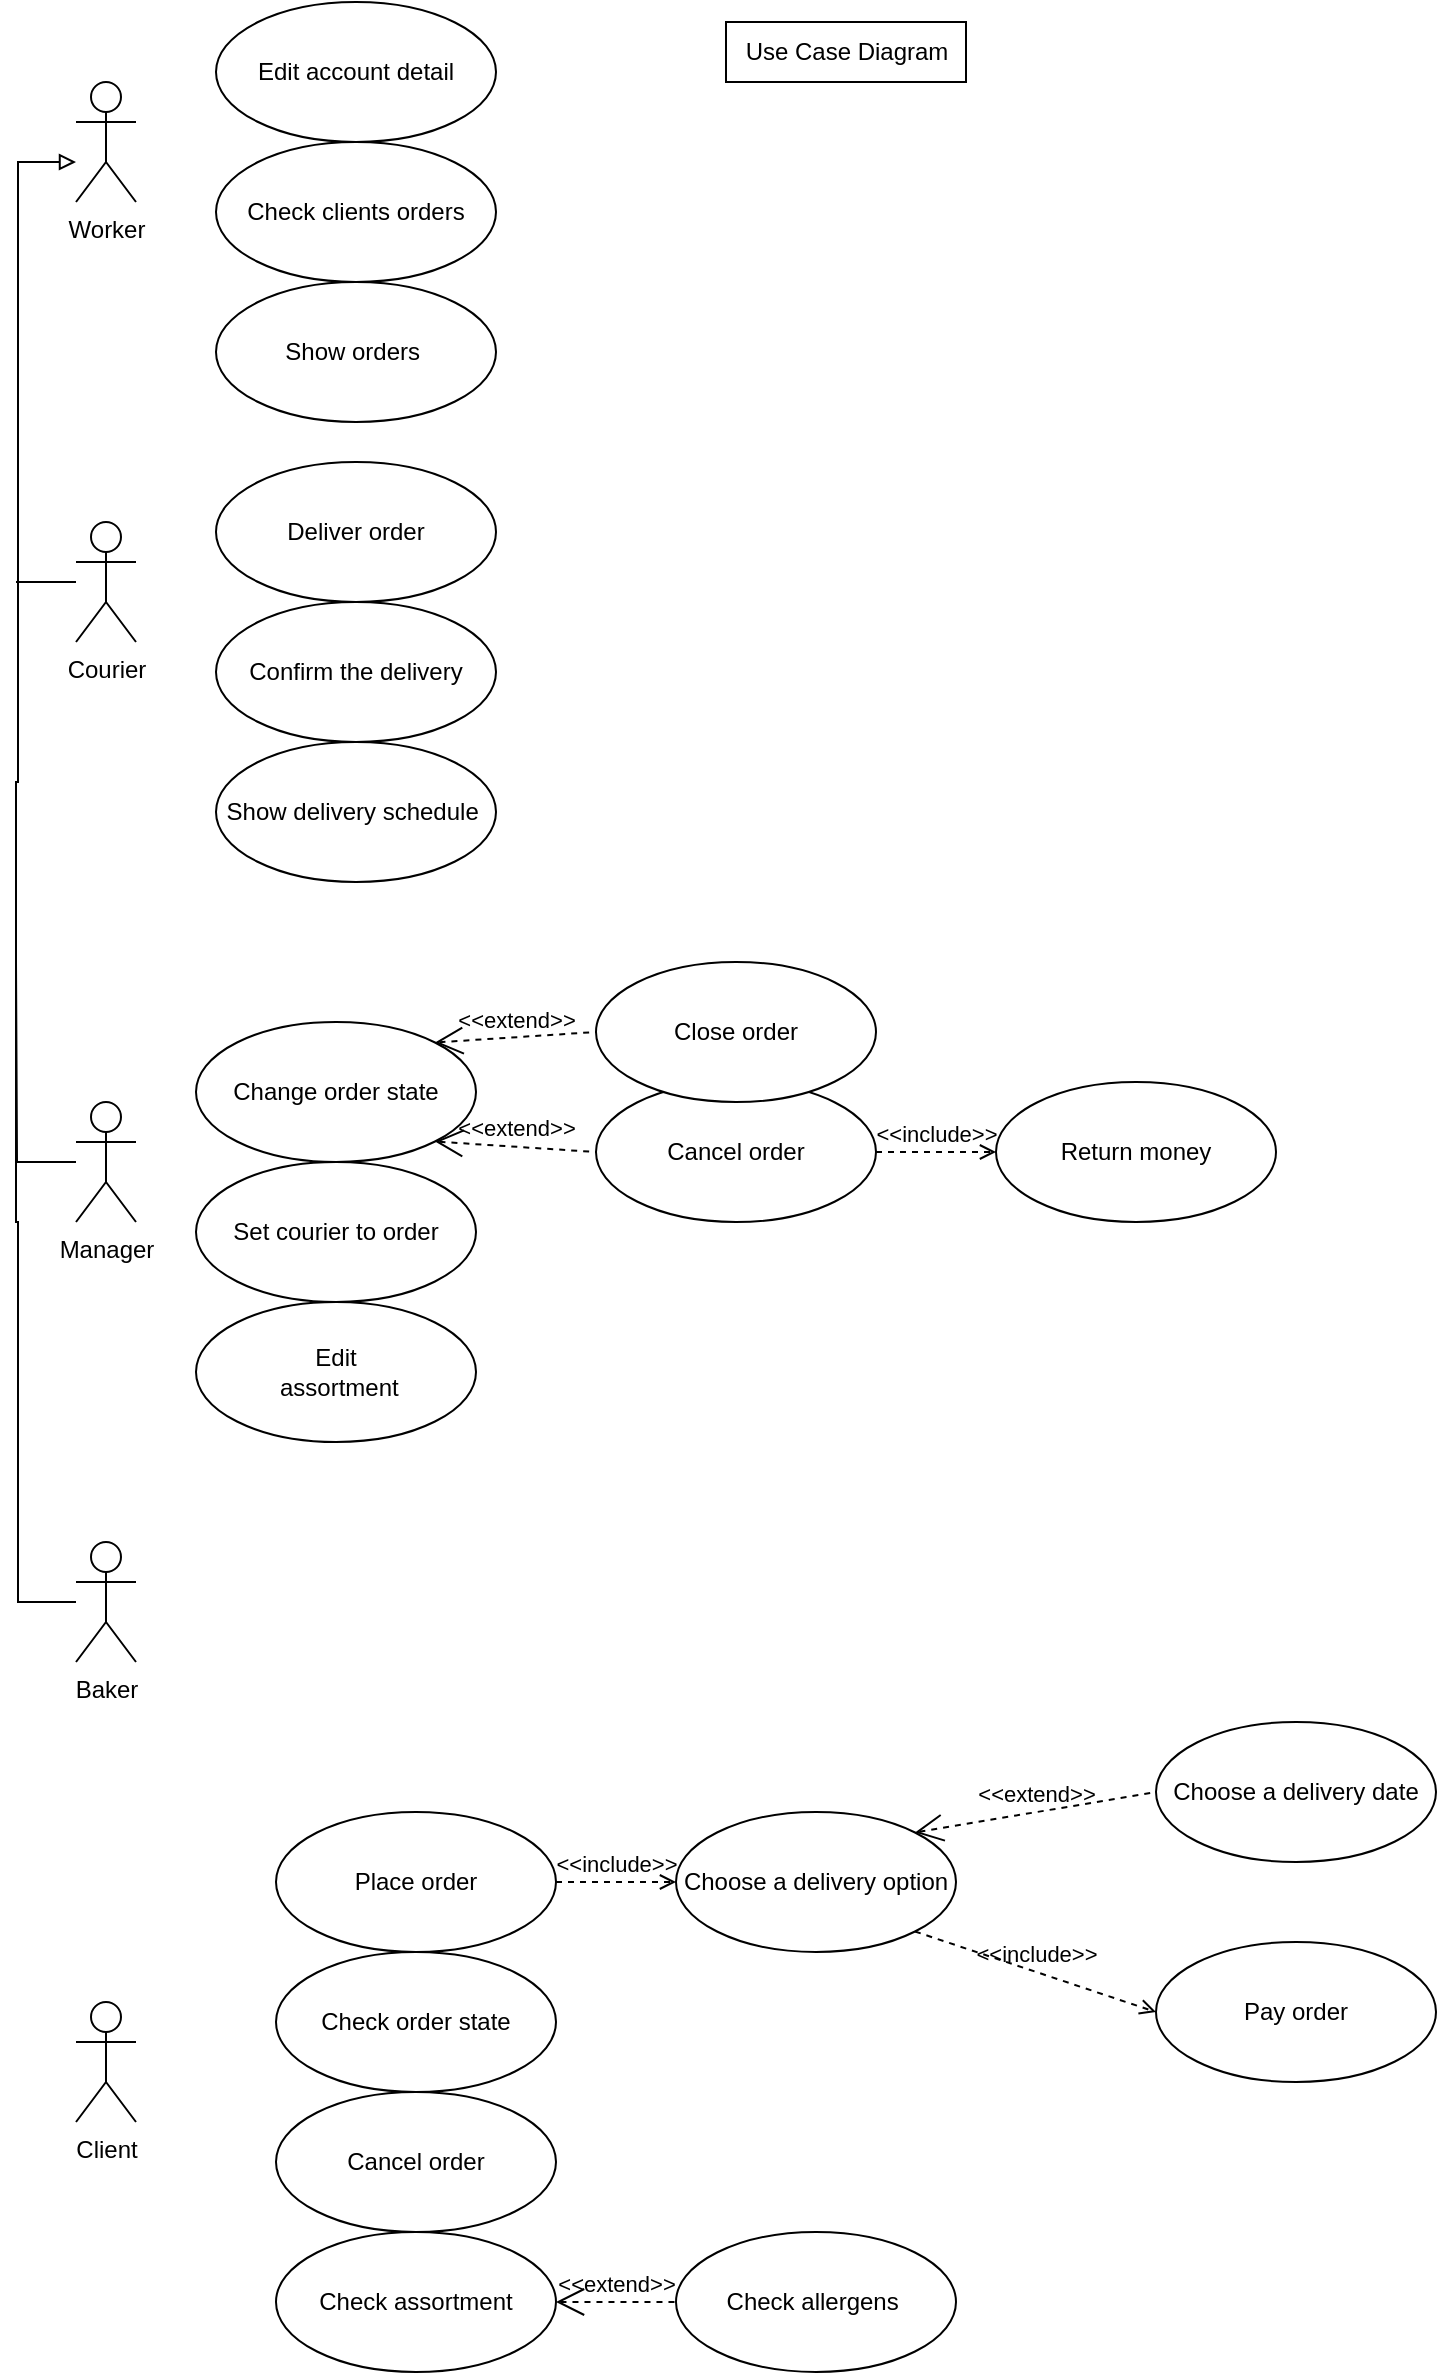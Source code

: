 <mxfile version="23.1.2" type="github">
  <diagram name="Page-1" id="j9qC79bx8wqFnW0S5RmF">
    <mxGraphModel dx="763" dy="512" grid="1" gridSize="10" guides="1" tooltips="1" connect="1" arrows="1" fold="1" page="1" pageScale="1" pageWidth="850" pageHeight="1100" math="0" shadow="0">
      <root>
        <mxCell id="0" />
        <mxCell id="1" parent="0" />
        <mxCell id="I9kpLu-LO9SQn9hKeoNu-8" style="edgeStyle=orthogonalEdgeStyle;rounded=0;orthogonalLoop=1;jettySize=auto;html=1;endArrow=none;endFill=0;" edge="1" parent="1" source="0cacYjYukHsMXe69OJWF-1">
          <mxGeometry relative="1" as="geometry">
            <mxPoint x="10" y="290" as="targetPoint" />
          </mxGeometry>
        </mxCell>
        <mxCell id="0cacYjYukHsMXe69OJWF-1" value="Сourier" style="shape=umlActor;verticalLabelPosition=bottom;verticalAlign=top;html=1;outlineConnect=0;" parent="1" vertex="1">
          <mxGeometry x="40" y="260" width="30" height="60" as="geometry" />
        </mxCell>
        <mxCell id="0cacYjYukHsMXe69OJWF-2" value="Use Case Diagram" style="text;html=1;align=center;verticalAlign=middle;resizable=0;points=[];autosize=1;fillColor=none;strokeColor=default;" parent="1" vertex="1">
          <mxGeometry x="365" y="10" width="120" height="30" as="geometry" />
        </mxCell>
        <mxCell id="I9kpLu-LO9SQn9hKeoNu-9" style="edgeStyle=orthogonalEdgeStyle;rounded=0;orthogonalLoop=1;jettySize=auto;html=1;endArrow=none;endFill=0;" edge="1" parent="1" source="8N6oZQhw8tRqxdIhCWBr-1">
          <mxGeometry relative="1" as="geometry">
            <mxPoint x="10" y="480" as="targetPoint" />
          </mxGeometry>
        </mxCell>
        <mxCell id="8N6oZQhw8tRqxdIhCWBr-1" value="Manager" style="shape=umlActor;verticalLabelPosition=bottom;verticalAlign=top;html=1;outlineConnect=0;" parent="1" vertex="1">
          <mxGeometry x="40" y="550" width="30" height="60" as="geometry" />
        </mxCell>
        <mxCell id="I9kpLu-LO9SQn9hKeoNu-3" style="edgeStyle=orthogonalEdgeStyle;rounded=0;orthogonalLoop=1;jettySize=auto;html=1;endArrow=block;endFill=0;" edge="1" parent="1" source="8N6oZQhw8tRqxdIhCWBr-3" target="8N6oZQhw8tRqxdIhCWBr-13">
          <mxGeometry relative="1" as="geometry">
            <mxPoint x="20" y="80" as="targetPoint" />
            <Array as="points">
              <mxPoint x="11" y="800" />
              <mxPoint x="11" y="610" />
              <mxPoint x="10" y="610" />
              <mxPoint x="10" y="390" />
              <mxPoint x="11" y="390" />
              <mxPoint x="11" y="80" />
            </Array>
          </mxGeometry>
        </mxCell>
        <mxCell id="8N6oZQhw8tRqxdIhCWBr-3" value="Baker" style="shape=umlActor;verticalLabelPosition=bottom;verticalAlign=top;html=1;outlineConnect=0;" parent="1" vertex="1">
          <mxGeometry x="40" y="770" width="30" height="60" as="geometry" />
        </mxCell>
        <mxCell id="8N6oZQhw8tRqxdIhCWBr-5" value="Client" style="shape=umlActor;verticalLabelPosition=bottom;verticalAlign=top;html=1;outlineConnect=0;" parent="1" vertex="1">
          <mxGeometry x="40" y="1000" width="30" height="60" as="geometry" />
        </mxCell>
        <mxCell id="8N6oZQhw8tRqxdIhCWBr-8" value="&amp;lt;&amp;lt;include&amp;gt;&amp;gt;" style="edgeStyle=none;html=1;endArrow=open;verticalAlign=bottom;dashed=1;labelBackgroundColor=none;rounded=0;exitX=1;exitY=0.5;exitDx=0;exitDy=0;" parent="1" source="8N6oZQhw8tRqxdIhCWBr-10" target="8N6oZQhw8tRqxdIhCWBr-9" edge="1">
          <mxGeometry width="160" relative="1" as="geometry">
            <mxPoint x="290" y="940" as="sourcePoint" />
            <mxPoint x="400" y="940" as="targetPoint" />
          </mxGeometry>
        </mxCell>
        <mxCell id="8N6oZQhw8tRqxdIhCWBr-9" value="Choose a delivery option" style="ellipse;whiteSpace=wrap;html=1;" parent="1" vertex="1">
          <mxGeometry x="340" y="905" width="140" height="70" as="geometry" />
        </mxCell>
        <mxCell id="8N6oZQhw8tRqxdIhCWBr-10" value="Place order" style="ellipse;whiteSpace=wrap;html=1;" parent="1" vertex="1">
          <mxGeometry x="140" y="905" width="140" height="70" as="geometry" />
        </mxCell>
        <mxCell id="8N6oZQhw8tRqxdIhCWBr-11" value="&amp;lt;&amp;lt;extend&amp;gt;&amp;gt;" style="edgeStyle=none;html=1;startArrow=open;endArrow=none;startSize=12;verticalAlign=bottom;dashed=1;labelBackgroundColor=none;rounded=0;exitX=1;exitY=0;exitDx=0;exitDy=0;entryX=0;entryY=0.5;entryDx=0;entryDy=0;" parent="1" source="8N6oZQhw8tRqxdIhCWBr-9" target="8N6oZQhw8tRqxdIhCWBr-12" edge="1">
          <mxGeometry width="160" relative="1" as="geometry">
            <mxPoint x="520" y="920" as="sourcePoint" />
            <mxPoint x="660" y="939.55" as="targetPoint" />
          </mxGeometry>
        </mxCell>
        <mxCell id="8N6oZQhw8tRqxdIhCWBr-12" value="Choose a delivery date" style="ellipse;whiteSpace=wrap;html=1;" parent="1" vertex="1">
          <mxGeometry x="580" y="860" width="140" height="70" as="geometry" />
        </mxCell>
        <mxCell id="8N6oZQhw8tRqxdIhCWBr-13" value="Worker&lt;br&gt;" style="shape=umlActor;verticalLabelPosition=bottom;verticalAlign=top;html=1;outlineConnect=0;strokeColor=default;" parent="1" vertex="1">
          <mxGeometry x="40" y="40" width="30" height="60" as="geometry" />
        </mxCell>
        <mxCell id="I9kpLu-LO9SQn9hKeoNu-10" value="Edit account detail" style="ellipse;whiteSpace=wrap;html=1;" vertex="1" parent="1">
          <mxGeometry x="110" width="140" height="70" as="geometry" />
        </mxCell>
        <mxCell id="I9kpLu-LO9SQn9hKeoNu-11" value="Cancel order" style="ellipse;whiteSpace=wrap;html=1;" vertex="1" parent="1">
          <mxGeometry x="300" y="540" width="140" height="70" as="geometry" />
        </mxCell>
        <mxCell id="I9kpLu-LO9SQn9hKeoNu-12" value="Pay order" style="ellipse;whiteSpace=wrap;html=1;" vertex="1" parent="1">
          <mxGeometry x="580" y="970" width="140" height="70" as="geometry" />
        </mxCell>
        <mxCell id="I9kpLu-LO9SQn9hKeoNu-13" value="&amp;lt;&amp;lt;include&amp;gt;&amp;gt;" style="edgeStyle=none;html=1;endArrow=open;verticalAlign=bottom;dashed=1;labelBackgroundColor=none;rounded=0;exitX=1;exitY=1;exitDx=0;exitDy=0;entryX=0;entryY=0.5;entryDx=0;entryDy=0;" edge="1" parent="1" source="8N6oZQhw8tRqxdIhCWBr-9" target="I9kpLu-LO9SQn9hKeoNu-12">
          <mxGeometry width="160" relative="1" as="geometry">
            <mxPoint x="440" y="970" as="sourcePoint" />
            <mxPoint x="600" y="970" as="targetPoint" />
          </mxGeometry>
        </mxCell>
        <mxCell id="I9kpLu-LO9SQn9hKeoNu-14" value="Check clients orders" style="ellipse;whiteSpace=wrap;html=1;" vertex="1" parent="1">
          <mxGeometry x="110" y="70" width="140" height="70" as="geometry" />
        </mxCell>
        <mxCell id="I9kpLu-LO9SQn9hKeoNu-15" value="Return money" style="ellipse;whiteSpace=wrap;html=1;" vertex="1" parent="1">
          <mxGeometry x="500" y="540" width="140" height="70" as="geometry" />
        </mxCell>
        <mxCell id="I9kpLu-LO9SQn9hKeoNu-16" value="&amp;lt;&amp;lt;include&amp;gt;&amp;gt;" style="edgeStyle=none;html=1;endArrow=open;verticalAlign=bottom;dashed=1;labelBackgroundColor=none;rounded=0;exitX=1;exitY=0.5;exitDx=0;exitDy=0;entryX=0;entryY=0.5;entryDx=0;entryDy=0;" edge="1" parent="1" source="I9kpLu-LO9SQn9hKeoNu-11" target="I9kpLu-LO9SQn9hKeoNu-15">
          <mxGeometry width="160" relative="1" as="geometry">
            <mxPoint x="470" y="700" as="sourcePoint" />
            <mxPoint x="630" y="700" as="targetPoint" />
          </mxGeometry>
        </mxCell>
        <mxCell id="I9kpLu-LO9SQn9hKeoNu-17" value="Cancel order" style="ellipse;whiteSpace=wrap;html=1;" vertex="1" parent="1">
          <mxGeometry x="140" y="1045" width="140" height="70" as="geometry" />
        </mxCell>
        <mxCell id="I9kpLu-LO9SQn9hKeoNu-20" value="Deliver order" style="ellipse;whiteSpace=wrap;html=1;" vertex="1" parent="1">
          <mxGeometry x="110" y="230" width="140" height="70" as="geometry" />
        </mxCell>
        <mxCell id="I9kpLu-LO9SQn9hKeoNu-22" value="Close order" style="ellipse;whiteSpace=wrap;html=1;" vertex="1" parent="1">
          <mxGeometry x="300" y="480" width="140" height="70" as="geometry" />
        </mxCell>
        <mxCell id="I9kpLu-LO9SQn9hKeoNu-23" value="Change order state" style="ellipse;whiteSpace=wrap;html=1;" vertex="1" parent="1">
          <mxGeometry x="100" y="510" width="140" height="70" as="geometry" />
        </mxCell>
        <mxCell id="I9kpLu-LO9SQn9hKeoNu-25" value="&amp;lt;&amp;lt;extend&amp;gt;&amp;gt;" style="edgeStyle=none;html=1;startArrow=open;endArrow=none;startSize=12;verticalAlign=bottom;dashed=1;labelBackgroundColor=none;rounded=0;exitX=1;exitY=0;exitDx=0;exitDy=0;entryX=0;entryY=0.5;entryDx=0;entryDy=0;" edge="1" parent="1" source="I9kpLu-LO9SQn9hKeoNu-23" target="I9kpLu-LO9SQn9hKeoNu-22">
          <mxGeometry width="160" relative="1" as="geometry">
            <mxPoint x="250" y="480" as="sourcePoint" />
            <mxPoint x="290" y="505" as="targetPoint" />
          </mxGeometry>
        </mxCell>
        <mxCell id="I9kpLu-LO9SQn9hKeoNu-26" value="&amp;lt;&amp;lt;extend&amp;gt;&amp;gt;" style="edgeStyle=none;html=1;startArrow=open;endArrow=none;startSize=12;verticalAlign=bottom;dashed=1;labelBackgroundColor=none;rounded=0;exitX=1;exitY=1;exitDx=0;exitDy=0;entryX=0;entryY=0.5;entryDx=0;entryDy=0;" edge="1" parent="1" source="I9kpLu-LO9SQn9hKeoNu-23" target="I9kpLu-LO9SQn9hKeoNu-11">
          <mxGeometry width="160" relative="1" as="geometry">
            <mxPoint x="200" y="630" as="sourcePoint" />
            <mxPoint x="270" y="610" as="targetPoint" />
          </mxGeometry>
        </mxCell>
        <mxCell id="I9kpLu-LO9SQn9hKeoNu-27" value="Check order state" style="ellipse;whiteSpace=wrap;html=1;" vertex="1" parent="1">
          <mxGeometry x="140" y="975" width="140" height="70" as="geometry" />
        </mxCell>
        <mxCell id="I9kpLu-LO9SQn9hKeoNu-28" value="Сonfirm the delivery" style="ellipse;whiteSpace=wrap;html=1;" vertex="1" parent="1">
          <mxGeometry x="110" y="300" width="140" height="70" as="geometry" />
        </mxCell>
        <mxCell id="I9kpLu-LO9SQn9hKeoNu-30" value="Set courier to order" style="ellipse;whiteSpace=wrap;html=1;" vertex="1" parent="1">
          <mxGeometry x="100" y="580" width="140" height="70" as="geometry" />
        </mxCell>
        <mxCell id="I9kpLu-LO9SQn9hKeoNu-31" value="Show delivery schedule&amp;nbsp;" style="ellipse;whiteSpace=wrap;html=1;" vertex="1" parent="1">
          <mxGeometry x="110" y="370" width="140" height="70" as="geometry" />
        </mxCell>
        <mxCell id="I9kpLu-LO9SQn9hKeoNu-33" value="Check&amp;nbsp;assortment" style="ellipse;whiteSpace=wrap;html=1;" vertex="1" parent="1">
          <mxGeometry x="140" y="1115" width="140" height="70" as="geometry" />
        </mxCell>
        <mxCell id="I9kpLu-LO9SQn9hKeoNu-34" value="Check allergens&amp;nbsp;" style="ellipse;whiteSpace=wrap;html=1;" vertex="1" parent="1">
          <mxGeometry x="340" y="1115" width="140" height="70" as="geometry" />
        </mxCell>
        <mxCell id="I9kpLu-LO9SQn9hKeoNu-35" value="&amp;lt;&amp;lt;extend&amp;gt;&amp;gt;" style="edgeStyle=none;html=1;startArrow=open;endArrow=none;startSize=12;verticalAlign=bottom;dashed=1;labelBackgroundColor=none;rounded=0;exitX=1;exitY=0.5;exitDx=0;exitDy=0;entryX=0;entryY=0.5;entryDx=0;entryDy=0;" edge="1" parent="1" source="I9kpLu-LO9SQn9hKeoNu-33" target="I9kpLu-LO9SQn9hKeoNu-34">
          <mxGeometry width="160" relative="1" as="geometry">
            <mxPoint x="270" y="1050" as="sourcePoint" />
            <mxPoint x="430" y="1050" as="targetPoint" />
          </mxGeometry>
        </mxCell>
        <mxCell id="I9kpLu-LO9SQn9hKeoNu-36" value="Edit&lt;br&gt;&amp;nbsp;assortment" style="ellipse;whiteSpace=wrap;html=1;" vertex="1" parent="1">
          <mxGeometry x="100" y="650" width="140" height="70" as="geometry" />
        </mxCell>
        <mxCell id="I9kpLu-LO9SQn9hKeoNu-37" value="Show orders&amp;nbsp;" style="ellipse;whiteSpace=wrap;html=1;" vertex="1" parent="1">
          <mxGeometry x="110" y="140" width="140" height="70" as="geometry" />
        </mxCell>
      </root>
    </mxGraphModel>
  </diagram>
</mxfile>
